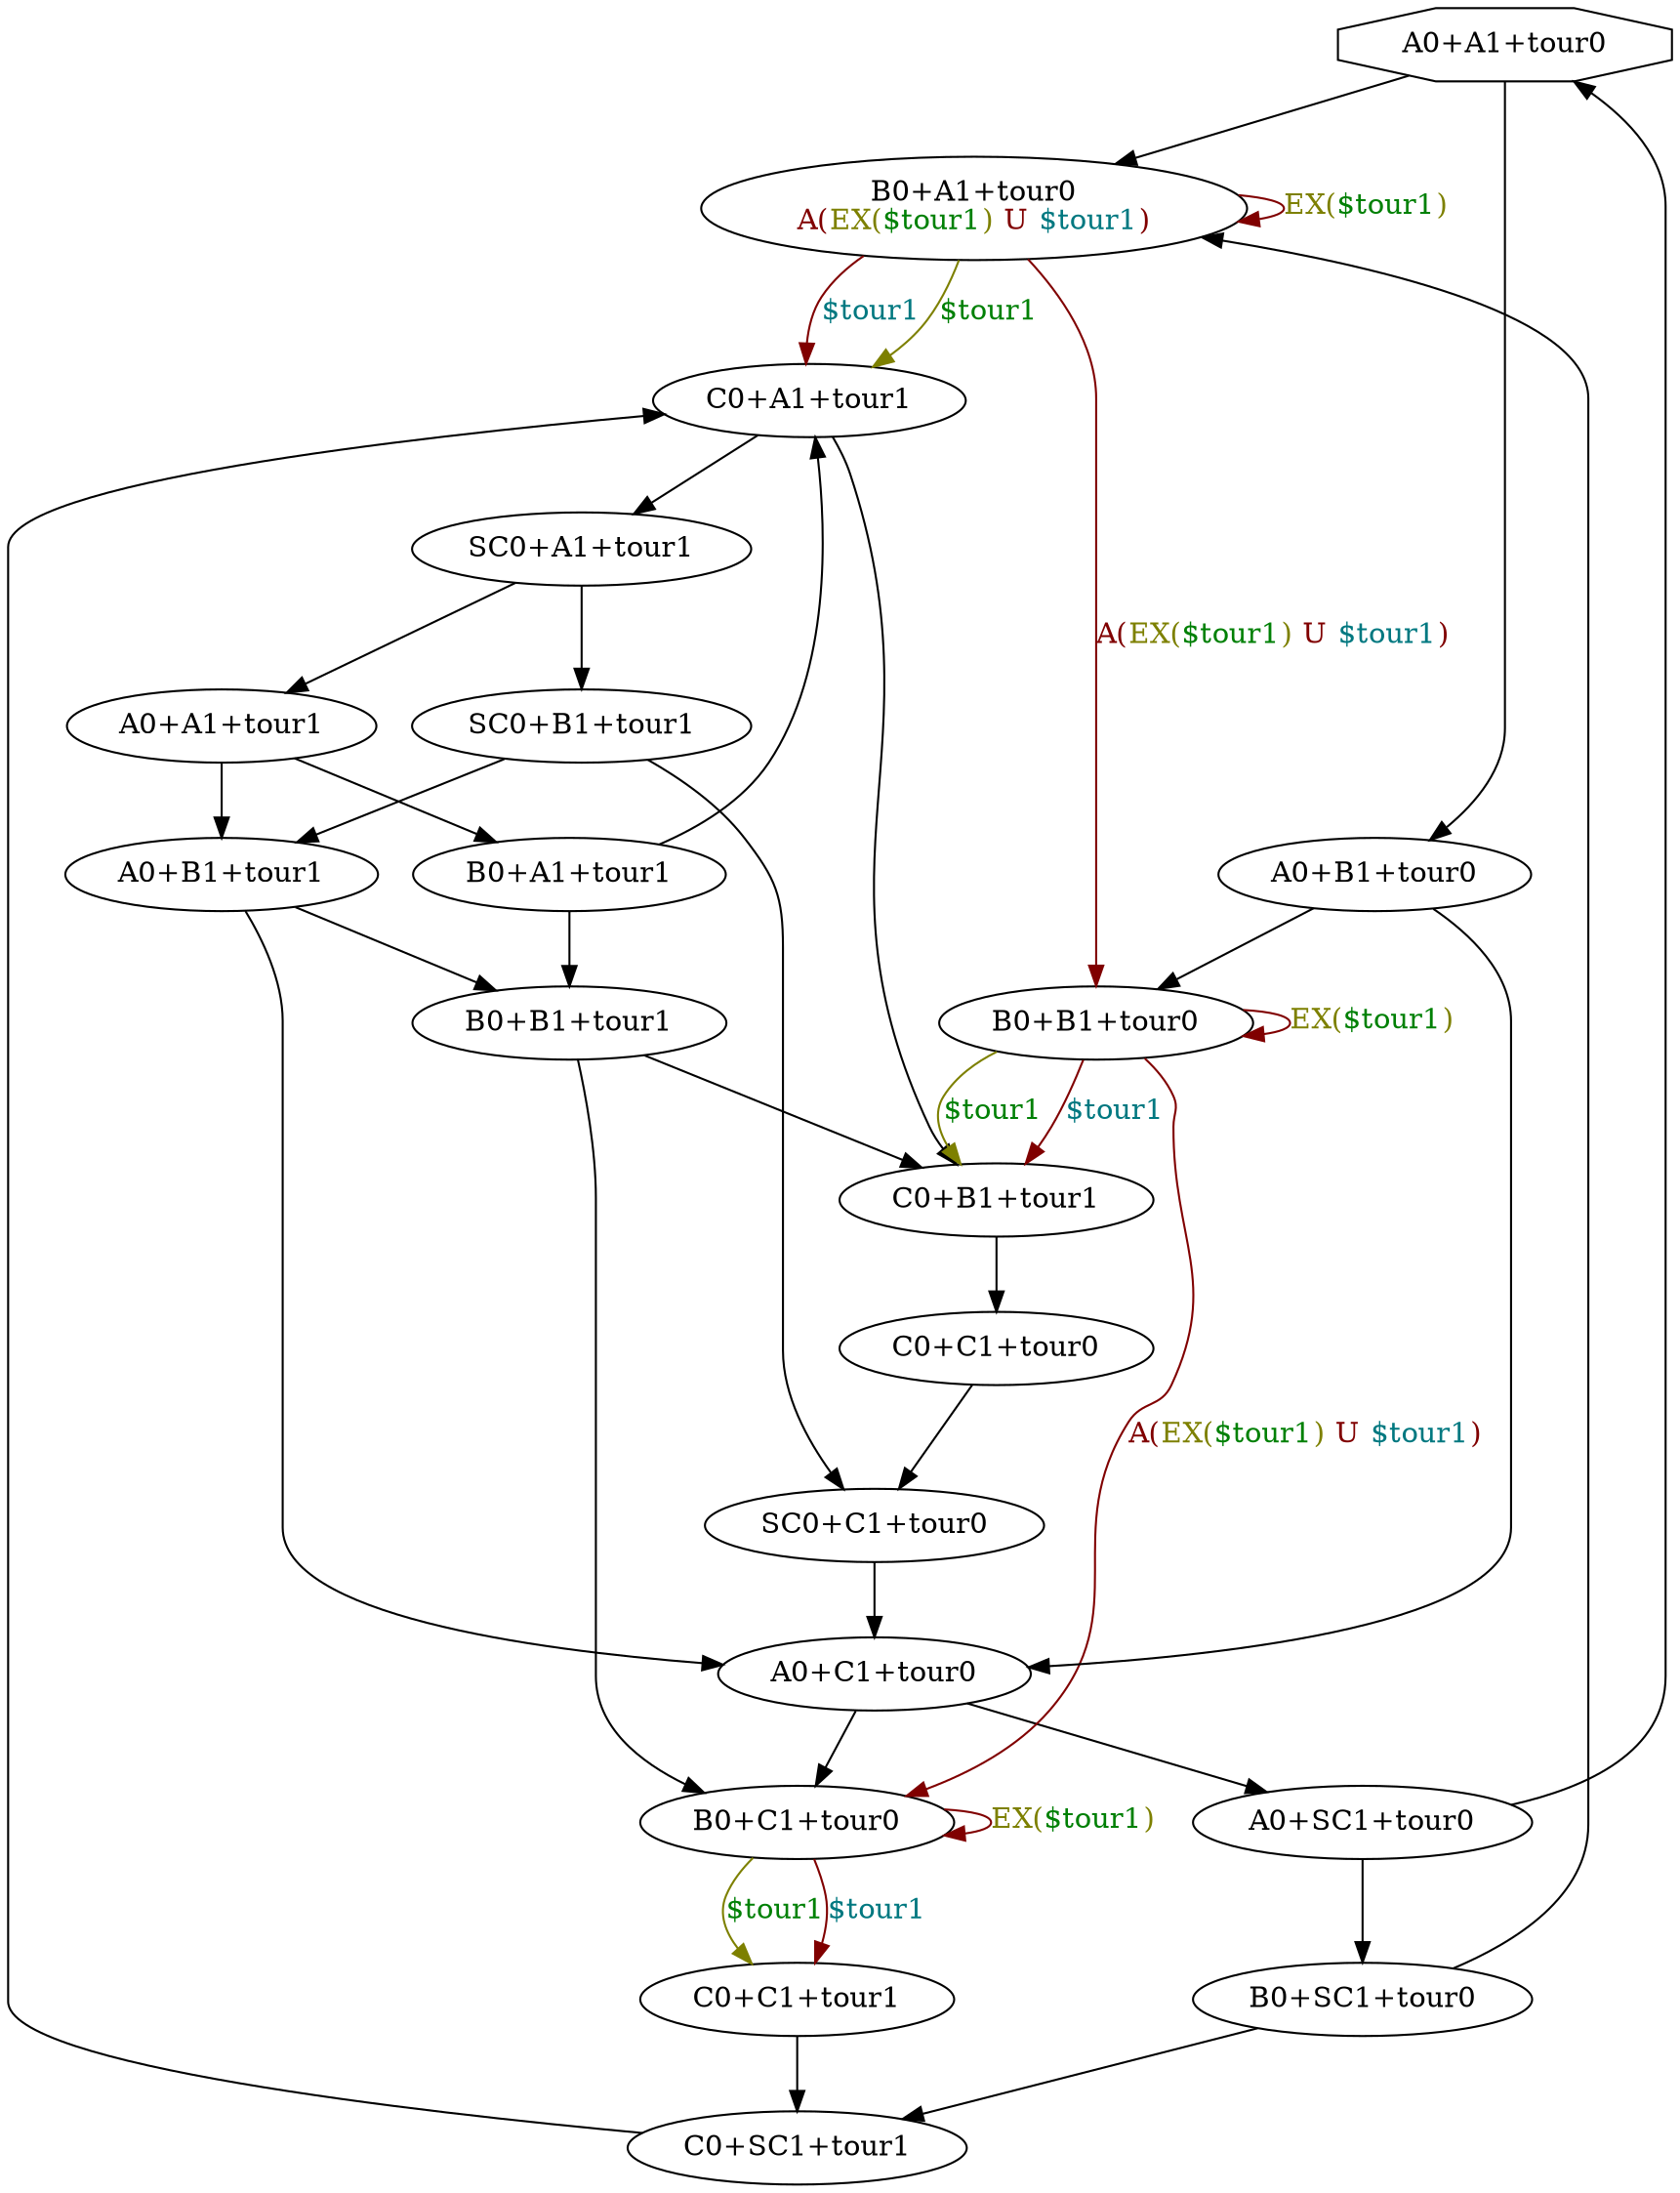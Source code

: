 digraph system {
N0 [label=<A0+A1+tour0>,shape=octagon]
N1 [label=<B0+A1+tour0<BR/><FONT COLOR="0.0 1 0.5">A(<FONT COLOR="0.17 1 0.5">EX(<FONT COLOR="0.34 1 0.5">$tour1</FONT>)</FONT> U <FONT COLOR="0.51 1 0.5">$tour1</FONT>)</FONT>>]
N2 [label=<C0+A1+tour1>]
N3 [label=<SC0+A1+tour1>]
N4 [label=<A0+A1+tour1>]
N5 [label=<B0+A1+tour1>]
N6 [label=<B0+B1+tour1>]
N7 [label=<C0+B1+tour1>]
N8 [label=<C0+C1+tour0>]
N9 [label=<SC0+C1+tour0>]
N10 [label=<A0+C1+tour0>]
N11 [label=<B0+C1+tour0>]
N12 [label=<C0+C1+tour1>]
N13 [label=<C0+SC1+tour1>]
N14 [label=<A0+SC1+tour0>]
N15 [label=<B0+SC1+tour0>]
N16 [label=<A0+B1+tour1>]
N17 [label=<SC0+B1+tour1>]
N18 [label=<B0+B1+tour0>]
N19 [label=<A0+B1+tour0>]
N0 -> N1
N0 -> N19
N2 -> N3
N2 -> N7
N3 -> N4
N3 -> N17
N4 -> N5
N4 -> N16
N5 -> N2
N5 -> N6
N6 -> N7
N6 -> N11
N7 -> N8
N8 -> N9
N9 -> N10
N10 -> N11
N10 -> N14
N12 -> N13
N13 -> N2
N14 -> N15
N14 -> N0
N15 -> N13
N15 -> N1
N16 -> N6
N16 -> N10
N17 -> N16
N17 -> N9
N19 -> N18
N19 -> N10
N18 -> N7 [color="0.0 1 0.5",label=<<FONT COLOR="0.51 1 0.5">$tour1</FONT>>]
N1 -> N2 [color="0.0 1 0.5",label=<<FONT COLOR="0.51 1 0.5">$tour1</FONT>>]
N18 -> N7 [color="0.17 1 0.5",label=<<FONT COLOR="0.34 1 0.5">$tour1</FONT>>]
N1 -> N2 [color="0.17 1 0.5",label=<<FONT COLOR="0.34 1 0.5">$tour1</FONT>>]
N18 -> N11 [color="0.0 1 0.5",label=<<FONT COLOR="0.0 1 0.5">A(<FONT COLOR="0.17 1 0.5">EX(<FONT COLOR="0.34 1 0.5">$tour1</FONT>)</FONT> U <FONT COLOR="0.51 1 0.5">$tour1</FONT>)</FONT>>]
N1 -> N18 [color="0.0 1 0.5",label=<<FONT COLOR="0.0 1 0.5">A(<FONT COLOR="0.17 1 0.5">EX(<FONT COLOR="0.34 1 0.5">$tour1</FONT>)</FONT> U <FONT COLOR="0.51 1 0.5">$tour1</FONT>)</FONT>>]
N18 -> N18 [color="0.0 1 0.5",label=<<FONT COLOR="0.17 1 0.5">EX(<FONT COLOR="0.34 1 0.5">$tour1</FONT>)</FONT>>]
N11 -> N11 [color="0.0 1 0.5",label=<<FONT COLOR="0.17 1 0.5">EX(<FONT COLOR="0.34 1 0.5">$tour1</FONT>)</FONT>>]
N1 -> N1 [color="0.0 1 0.5",label=<<FONT COLOR="0.17 1 0.5">EX(<FONT COLOR="0.34 1 0.5">$tour1</FONT>)</FONT>>]
N11 -> N12 [color="0.17 1 0.5",label=<<FONT COLOR="0.34 1 0.5">$tour1</FONT>>]
N11 -> N12 [color="0.0 1 0.5",label=<<FONT COLOR="0.51 1 0.5">$tour1</FONT>>]
}
